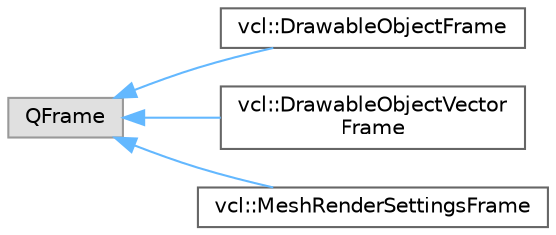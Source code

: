 digraph "Graphical Class Hierarchy"
{
 // LATEX_PDF_SIZE
  bgcolor="transparent";
  edge [fontname=Helvetica,fontsize=10,labelfontname=Helvetica,labelfontsize=10];
  node [fontname=Helvetica,fontsize=10,shape=box,height=0.2,width=0.4];
  rankdir="LR";
  Node0 [label="QFrame",height=0.2,width=0.4,color="grey60", fillcolor="#E0E0E0", style="filled",tooltip=" "];
  Node0 -> Node1 [dir="back",color="steelblue1",style="solid"];
  Node1 [label="vcl::DrawableObjectFrame",height=0.2,width=0.4,color="grey40", fillcolor="white", style="filled",URL="$classvcl_1_1DrawableObjectFrame.html",tooltip=" "];
  Node0 -> Node2 [dir="back",color="steelblue1",style="solid"];
  Node2 [label="vcl::DrawableObjectVector\lFrame",height=0.2,width=0.4,color="grey40", fillcolor="white", style="filled",URL="$classvcl_1_1DrawableObjectVectorFrame.html",tooltip=" "];
  Node0 -> Node3 [dir="back",color="steelblue1",style="solid"];
  Node3 [label="vcl::MeshRenderSettingsFrame",height=0.2,width=0.4,color="grey40", fillcolor="white", style="filled",URL="$classvcl_1_1MeshRenderSettingsFrame.html",tooltip=" "];
}
